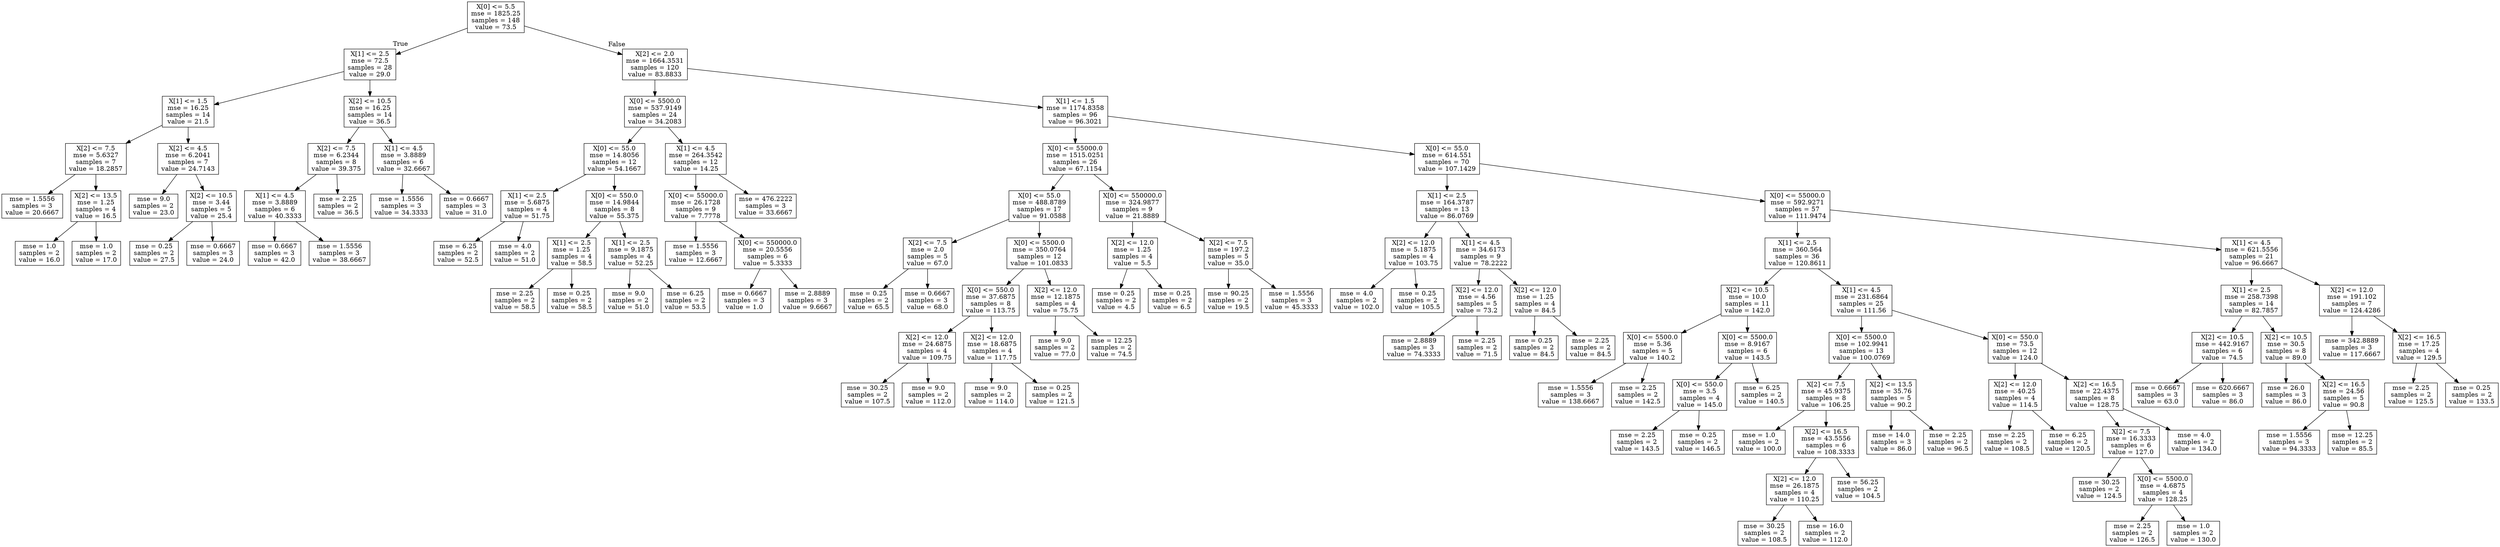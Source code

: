 digraph Tree {
node [shape=box] ;
0 [label="X[0] <= 5.5\nmse = 1825.25\nsamples = 148\nvalue = 73.5"] ;
1 [label="X[1] <= 2.5\nmse = 72.5\nsamples = 28\nvalue = 29.0"] ;
0 -> 1 [labeldistance=2.5, labelangle=45, headlabel="True"] ;
2 [label="X[1] <= 1.5\nmse = 16.25\nsamples = 14\nvalue = 21.5"] ;
1 -> 2 ;
3 [label="X[2] <= 7.5\nmse = 5.6327\nsamples = 7\nvalue = 18.2857"] ;
2 -> 3 ;
4 [label="mse = 1.5556\nsamples = 3\nvalue = 20.6667"] ;
3 -> 4 ;
5 [label="X[2] <= 13.5\nmse = 1.25\nsamples = 4\nvalue = 16.5"] ;
3 -> 5 ;
6 [label="mse = 1.0\nsamples = 2\nvalue = 16.0"] ;
5 -> 6 ;
7 [label="mse = 1.0\nsamples = 2\nvalue = 17.0"] ;
5 -> 7 ;
8 [label="X[2] <= 4.5\nmse = 6.2041\nsamples = 7\nvalue = 24.7143"] ;
2 -> 8 ;
9 [label="mse = 9.0\nsamples = 2\nvalue = 23.0"] ;
8 -> 9 ;
10 [label="X[2] <= 10.5\nmse = 3.44\nsamples = 5\nvalue = 25.4"] ;
8 -> 10 ;
11 [label="mse = 0.25\nsamples = 2\nvalue = 27.5"] ;
10 -> 11 ;
12 [label="mse = 0.6667\nsamples = 3\nvalue = 24.0"] ;
10 -> 12 ;
13 [label="X[2] <= 10.5\nmse = 16.25\nsamples = 14\nvalue = 36.5"] ;
1 -> 13 ;
14 [label="X[2] <= 7.5\nmse = 6.2344\nsamples = 8\nvalue = 39.375"] ;
13 -> 14 ;
15 [label="X[1] <= 4.5\nmse = 3.8889\nsamples = 6\nvalue = 40.3333"] ;
14 -> 15 ;
16 [label="mse = 0.6667\nsamples = 3\nvalue = 42.0"] ;
15 -> 16 ;
17 [label="mse = 1.5556\nsamples = 3\nvalue = 38.6667"] ;
15 -> 17 ;
18 [label="mse = 2.25\nsamples = 2\nvalue = 36.5"] ;
14 -> 18 ;
19 [label="X[1] <= 4.5\nmse = 3.8889\nsamples = 6\nvalue = 32.6667"] ;
13 -> 19 ;
20 [label="mse = 1.5556\nsamples = 3\nvalue = 34.3333"] ;
19 -> 20 ;
21 [label="mse = 0.6667\nsamples = 3\nvalue = 31.0"] ;
19 -> 21 ;
22 [label="X[2] <= 2.0\nmse = 1664.3531\nsamples = 120\nvalue = 83.8833"] ;
0 -> 22 [labeldistance=2.5, labelangle=-45, headlabel="False"] ;
23 [label="X[0] <= 5500.0\nmse = 537.9149\nsamples = 24\nvalue = 34.2083"] ;
22 -> 23 ;
24 [label="X[0] <= 55.0\nmse = 14.8056\nsamples = 12\nvalue = 54.1667"] ;
23 -> 24 ;
25 [label="X[1] <= 2.5\nmse = 5.6875\nsamples = 4\nvalue = 51.75"] ;
24 -> 25 ;
26 [label="mse = 6.25\nsamples = 2\nvalue = 52.5"] ;
25 -> 26 ;
27 [label="mse = 4.0\nsamples = 2\nvalue = 51.0"] ;
25 -> 27 ;
28 [label="X[0] <= 550.0\nmse = 14.9844\nsamples = 8\nvalue = 55.375"] ;
24 -> 28 ;
29 [label="X[1] <= 2.5\nmse = 1.25\nsamples = 4\nvalue = 58.5"] ;
28 -> 29 ;
30 [label="mse = 2.25\nsamples = 2\nvalue = 58.5"] ;
29 -> 30 ;
31 [label="mse = 0.25\nsamples = 2\nvalue = 58.5"] ;
29 -> 31 ;
32 [label="X[1] <= 2.5\nmse = 9.1875\nsamples = 4\nvalue = 52.25"] ;
28 -> 32 ;
33 [label="mse = 9.0\nsamples = 2\nvalue = 51.0"] ;
32 -> 33 ;
34 [label="mse = 6.25\nsamples = 2\nvalue = 53.5"] ;
32 -> 34 ;
35 [label="X[1] <= 4.5\nmse = 264.3542\nsamples = 12\nvalue = 14.25"] ;
23 -> 35 ;
36 [label="X[0] <= 55000.0\nmse = 26.1728\nsamples = 9\nvalue = 7.7778"] ;
35 -> 36 ;
37 [label="mse = 1.5556\nsamples = 3\nvalue = 12.6667"] ;
36 -> 37 ;
38 [label="X[0] <= 550000.0\nmse = 20.5556\nsamples = 6\nvalue = 5.3333"] ;
36 -> 38 ;
39 [label="mse = 0.6667\nsamples = 3\nvalue = 1.0"] ;
38 -> 39 ;
40 [label="mse = 2.8889\nsamples = 3\nvalue = 9.6667"] ;
38 -> 40 ;
41 [label="mse = 476.2222\nsamples = 3\nvalue = 33.6667"] ;
35 -> 41 ;
42 [label="X[1] <= 1.5\nmse = 1174.8358\nsamples = 96\nvalue = 96.3021"] ;
22 -> 42 ;
43 [label="X[0] <= 55000.0\nmse = 1515.0251\nsamples = 26\nvalue = 67.1154"] ;
42 -> 43 ;
44 [label="X[0] <= 55.0\nmse = 488.8789\nsamples = 17\nvalue = 91.0588"] ;
43 -> 44 ;
45 [label="X[2] <= 7.5\nmse = 2.0\nsamples = 5\nvalue = 67.0"] ;
44 -> 45 ;
46 [label="mse = 0.25\nsamples = 2\nvalue = 65.5"] ;
45 -> 46 ;
47 [label="mse = 0.6667\nsamples = 3\nvalue = 68.0"] ;
45 -> 47 ;
48 [label="X[0] <= 5500.0\nmse = 350.0764\nsamples = 12\nvalue = 101.0833"] ;
44 -> 48 ;
49 [label="X[0] <= 550.0\nmse = 37.6875\nsamples = 8\nvalue = 113.75"] ;
48 -> 49 ;
50 [label="X[2] <= 12.0\nmse = 24.6875\nsamples = 4\nvalue = 109.75"] ;
49 -> 50 ;
51 [label="mse = 30.25\nsamples = 2\nvalue = 107.5"] ;
50 -> 51 ;
52 [label="mse = 9.0\nsamples = 2\nvalue = 112.0"] ;
50 -> 52 ;
53 [label="X[2] <= 12.0\nmse = 18.6875\nsamples = 4\nvalue = 117.75"] ;
49 -> 53 ;
54 [label="mse = 9.0\nsamples = 2\nvalue = 114.0"] ;
53 -> 54 ;
55 [label="mse = 0.25\nsamples = 2\nvalue = 121.5"] ;
53 -> 55 ;
56 [label="X[2] <= 12.0\nmse = 12.1875\nsamples = 4\nvalue = 75.75"] ;
48 -> 56 ;
57 [label="mse = 9.0\nsamples = 2\nvalue = 77.0"] ;
56 -> 57 ;
58 [label="mse = 12.25\nsamples = 2\nvalue = 74.5"] ;
56 -> 58 ;
59 [label="X[0] <= 550000.0\nmse = 324.9877\nsamples = 9\nvalue = 21.8889"] ;
43 -> 59 ;
60 [label="X[2] <= 12.0\nmse = 1.25\nsamples = 4\nvalue = 5.5"] ;
59 -> 60 ;
61 [label="mse = 0.25\nsamples = 2\nvalue = 4.5"] ;
60 -> 61 ;
62 [label="mse = 0.25\nsamples = 2\nvalue = 6.5"] ;
60 -> 62 ;
63 [label="X[2] <= 7.5\nmse = 197.2\nsamples = 5\nvalue = 35.0"] ;
59 -> 63 ;
64 [label="mse = 90.25\nsamples = 2\nvalue = 19.5"] ;
63 -> 64 ;
65 [label="mse = 1.5556\nsamples = 3\nvalue = 45.3333"] ;
63 -> 65 ;
66 [label="X[0] <= 55.0\nmse = 614.551\nsamples = 70\nvalue = 107.1429"] ;
42 -> 66 ;
67 [label="X[1] <= 2.5\nmse = 164.3787\nsamples = 13\nvalue = 86.0769"] ;
66 -> 67 ;
68 [label="X[2] <= 12.0\nmse = 5.1875\nsamples = 4\nvalue = 103.75"] ;
67 -> 68 ;
69 [label="mse = 4.0\nsamples = 2\nvalue = 102.0"] ;
68 -> 69 ;
70 [label="mse = 0.25\nsamples = 2\nvalue = 105.5"] ;
68 -> 70 ;
71 [label="X[1] <= 4.5\nmse = 34.6173\nsamples = 9\nvalue = 78.2222"] ;
67 -> 71 ;
72 [label="X[2] <= 12.0\nmse = 4.56\nsamples = 5\nvalue = 73.2"] ;
71 -> 72 ;
73 [label="mse = 2.8889\nsamples = 3\nvalue = 74.3333"] ;
72 -> 73 ;
74 [label="mse = 2.25\nsamples = 2\nvalue = 71.5"] ;
72 -> 74 ;
75 [label="X[2] <= 12.0\nmse = 1.25\nsamples = 4\nvalue = 84.5"] ;
71 -> 75 ;
76 [label="mse = 0.25\nsamples = 2\nvalue = 84.5"] ;
75 -> 76 ;
77 [label="mse = 2.25\nsamples = 2\nvalue = 84.5"] ;
75 -> 77 ;
78 [label="X[0] <= 55000.0\nmse = 592.9271\nsamples = 57\nvalue = 111.9474"] ;
66 -> 78 ;
79 [label="X[1] <= 2.5\nmse = 360.564\nsamples = 36\nvalue = 120.8611"] ;
78 -> 79 ;
80 [label="X[2] <= 10.5\nmse = 10.0\nsamples = 11\nvalue = 142.0"] ;
79 -> 80 ;
81 [label="X[0] <= 5500.0\nmse = 5.36\nsamples = 5\nvalue = 140.2"] ;
80 -> 81 ;
82 [label="mse = 1.5556\nsamples = 3\nvalue = 138.6667"] ;
81 -> 82 ;
83 [label="mse = 2.25\nsamples = 2\nvalue = 142.5"] ;
81 -> 83 ;
84 [label="X[0] <= 5500.0\nmse = 8.9167\nsamples = 6\nvalue = 143.5"] ;
80 -> 84 ;
85 [label="X[0] <= 550.0\nmse = 3.5\nsamples = 4\nvalue = 145.0"] ;
84 -> 85 ;
86 [label="mse = 2.25\nsamples = 2\nvalue = 143.5"] ;
85 -> 86 ;
87 [label="mse = 0.25\nsamples = 2\nvalue = 146.5"] ;
85 -> 87 ;
88 [label="mse = 6.25\nsamples = 2\nvalue = 140.5"] ;
84 -> 88 ;
89 [label="X[1] <= 4.5\nmse = 231.6864\nsamples = 25\nvalue = 111.56"] ;
79 -> 89 ;
90 [label="X[0] <= 5500.0\nmse = 102.9941\nsamples = 13\nvalue = 100.0769"] ;
89 -> 90 ;
91 [label="X[2] <= 7.5\nmse = 45.9375\nsamples = 8\nvalue = 106.25"] ;
90 -> 91 ;
92 [label="mse = 1.0\nsamples = 2\nvalue = 100.0"] ;
91 -> 92 ;
93 [label="X[2] <= 16.5\nmse = 43.5556\nsamples = 6\nvalue = 108.3333"] ;
91 -> 93 ;
94 [label="X[2] <= 12.0\nmse = 26.1875\nsamples = 4\nvalue = 110.25"] ;
93 -> 94 ;
95 [label="mse = 30.25\nsamples = 2\nvalue = 108.5"] ;
94 -> 95 ;
96 [label="mse = 16.0\nsamples = 2\nvalue = 112.0"] ;
94 -> 96 ;
97 [label="mse = 56.25\nsamples = 2\nvalue = 104.5"] ;
93 -> 97 ;
98 [label="X[2] <= 13.5\nmse = 35.76\nsamples = 5\nvalue = 90.2"] ;
90 -> 98 ;
99 [label="mse = 14.0\nsamples = 3\nvalue = 86.0"] ;
98 -> 99 ;
100 [label="mse = 2.25\nsamples = 2\nvalue = 96.5"] ;
98 -> 100 ;
101 [label="X[0] <= 550.0\nmse = 73.5\nsamples = 12\nvalue = 124.0"] ;
89 -> 101 ;
102 [label="X[2] <= 12.0\nmse = 40.25\nsamples = 4\nvalue = 114.5"] ;
101 -> 102 ;
103 [label="mse = 2.25\nsamples = 2\nvalue = 108.5"] ;
102 -> 103 ;
104 [label="mse = 6.25\nsamples = 2\nvalue = 120.5"] ;
102 -> 104 ;
105 [label="X[2] <= 16.5\nmse = 22.4375\nsamples = 8\nvalue = 128.75"] ;
101 -> 105 ;
106 [label="X[2] <= 7.5\nmse = 16.3333\nsamples = 6\nvalue = 127.0"] ;
105 -> 106 ;
107 [label="mse = 30.25\nsamples = 2\nvalue = 124.5"] ;
106 -> 107 ;
108 [label="X[0] <= 5500.0\nmse = 4.6875\nsamples = 4\nvalue = 128.25"] ;
106 -> 108 ;
109 [label="mse = 2.25\nsamples = 2\nvalue = 126.5"] ;
108 -> 109 ;
110 [label="mse = 1.0\nsamples = 2\nvalue = 130.0"] ;
108 -> 110 ;
111 [label="mse = 4.0\nsamples = 2\nvalue = 134.0"] ;
105 -> 111 ;
112 [label="X[1] <= 4.5\nmse = 621.5556\nsamples = 21\nvalue = 96.6667"] ;
78 -> 112 ;
113 [label="X[1] <= 2.5\nmse = 258.7398\nsamples = 14\nvalue = 82.7857"] ;
112 -> 113 ;
114 [label="X[2] <= 10.5\nmse = 442.9167\nsamples = 6\nvalue = 74.5"] ;
113 -> 114 ;
115 [label="mse = 0.6667\nsamples = 3\nvalue = 63.0"] ;
114 -> 115 ;
116 [label="mse = 620.6667\nsamples = 3\nvalue = 86.0"] ;
114 -> 116 ;
117 [label="X[2] <= 10.5\nmse = 30.5\nsamples = 8\nvalue = 89.0"] ;
113 -> 117 ;
118 [label="mse = 26.0\nsamples = 3\nvalue = 86.0"] ;
117 -> 118 ;
119 [label="X[2] <= 16.5\nmse = 24.56\nsamples = 5\nvalue = 90.8"] ;
117 -> 119 ;
120 [label="mse = 1.5556\nsamples = 3\nvalue = 94.3333"] ;
119 -> 120 ;
121 [label="mse = 12.25\nsamples = 2\nvalue = 85.5"] ;
119 -> 121 ;
122 [label="X[2] <= 12.0\nmse = 191.102\nsamples = 7\nvalue = 124.4286"] ;
112 -> 122 ;
123 [label="mse = 342.8889\nsamples = 3\nvalue = 117.6667"] ;
122 -> 123 ;
124 [label="X[2] <= 16.5\nmse = 17.25\nsamples = 4\nvalue = 129.5"] ;
122 -> 124 ;
125 [label="mse = 2.25\nsamples = 2\nvalue = 125.5"] ;
124 -> 125 ;
126 [label="mse = 0.25\nsamples = 2\nvalue = 133.5"] ;
124 -> 126 ;
}